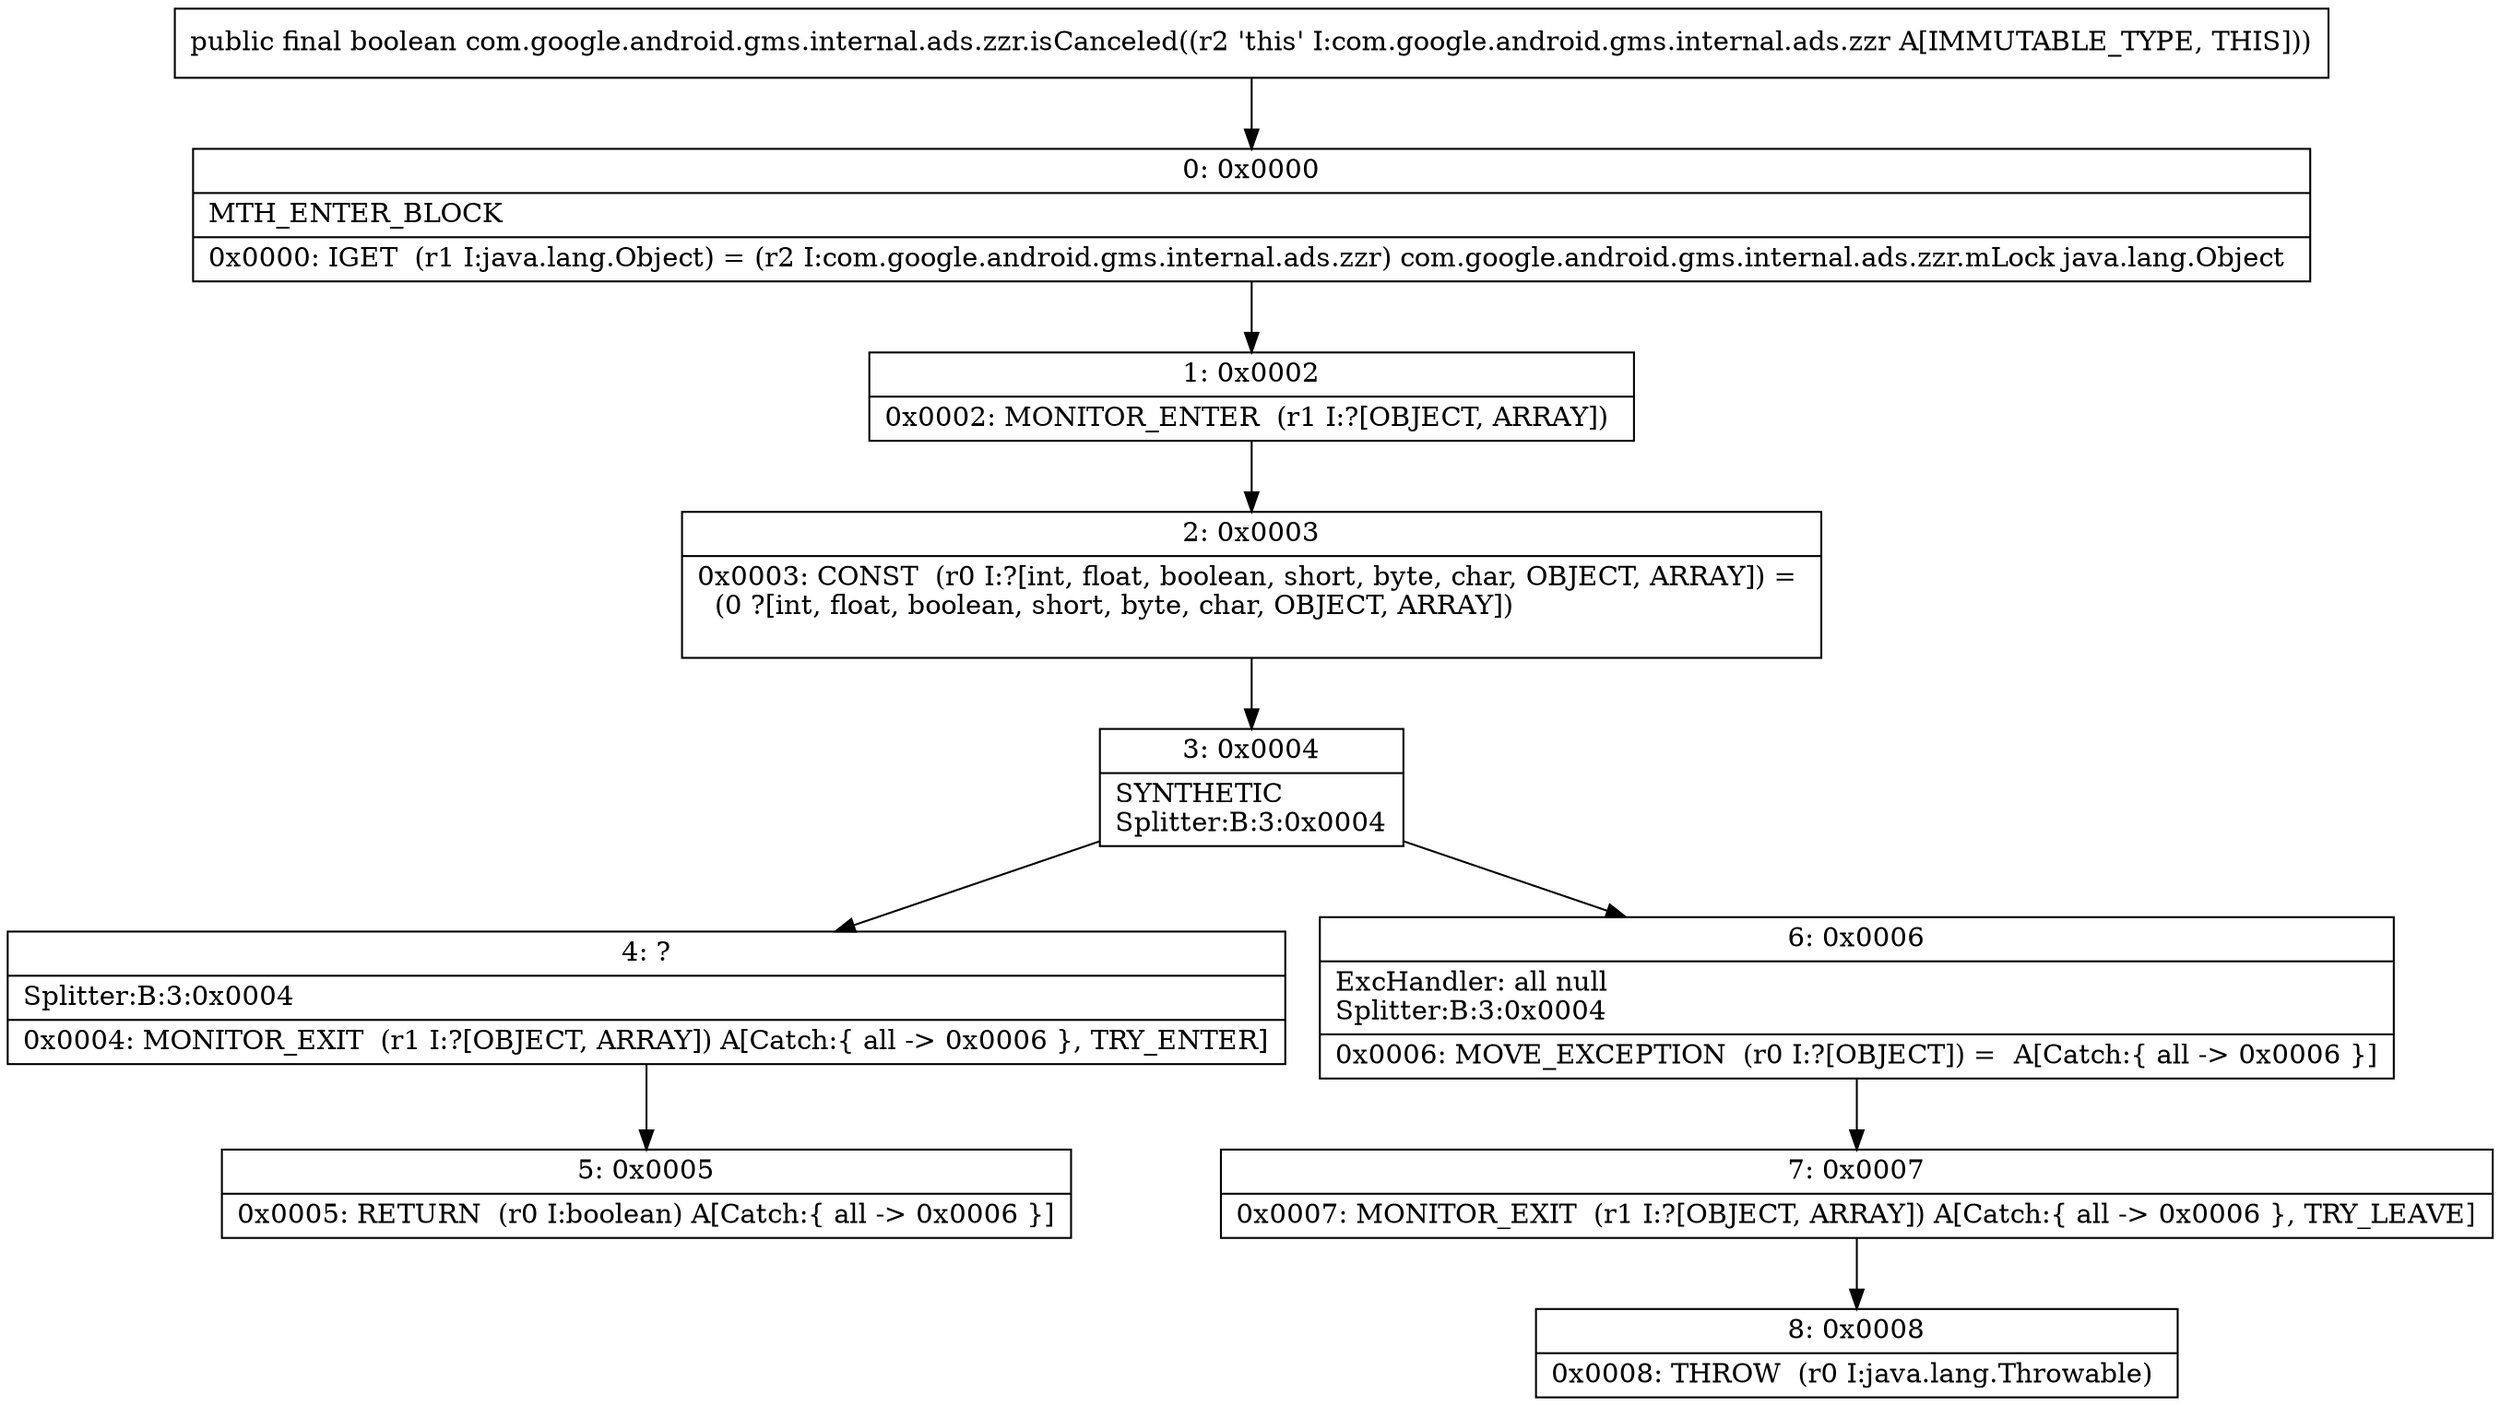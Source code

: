 digraph "CFG forcom.google.android.gms.internal.ads.zzr.isCanceled()Z" {
Node_0 [shape=record,label="{0\:\ 0x0000|MTH_ENTER_BLOCK\l|0x0000: IGET  (r1 I:java.lang.Object) = (r2 I:com.google.android.gms.internal.ads.zzr) com.google.android.gms.internal.ads.zzr.mLock java.lang.Object \l}"];
Node_1 [shape=record,label="{1\:\ 0x0002|0x0002: MONITOR_ENTER  (r1 I:?[OBJECT, ARRAY]) \l}"];
Node_2 [shape=record,label="{2\:\ 0x0003|0x0003: CONST  (r0 I:?[int, float, boolean, short, byte, char, OBJECT, ARRAY]) = \l  (0 ?[int, float, boolean, short, byte, char, OBJECT, ARRAY])\l \l}"];
Node_3 [shape=record,label="{3\:\ 0x0004|SYNTHETIC\lSplitter:B:3:0x0004\l}"];
Node_4 [shape=record,label="{4\:\ ?|Splitter:B:3:0x0004\l|0x0004: MONITOR_EXIT  (r1 I:?[OBJECT, ARRAY]) A[Catch:\{ all \-\> 0x0006 \}, TRY_ENTER]\l}"];
Node_5 [shape=record,label="{5\:\ 0x0005|0x0005: RETURN  (r0 I:boolean) A[Catch:\{ all \-\> 0x0006 \}]\l}"];
Node_6 [shape=record,label="{6\:\ 0x0006|ExcHandler: all null\lSplitter:B:3:0x0004\l|0x0006: MOVE_EXCEPTION  (r0 I:?[OBJECT]) =  A[Catch:\{ all \-\> 0x0006 \}]\l}"];
Node_7 [shape=record,label="{7\:\ 0x0007|0x0007: MONITOR_EXIT  (r1 I:?[OBJECT, ARRAY]) A[Catch:\{ all \-\> 0x0006 \}, TRY_LEAVE]\l}"];
Node_8 [shape=record,label="{8\:\ 0x0008|0x0008: THROW  (r0 I:java.lang.Throwable) \l}"];
MethodNode[shape=record,label="{public final boolean com.google.android.gms.internal.ads.zzr.isCanceled((r2 'this' I:com.google.android.gms.internal.ads.zzr A[IMMUTABLE_TYPE, THIS])) }"];
MethodNode -> Node_0;
Node_0 -> Node_1;
Node_1 -> Node_2;
Node_2 -> Node_3;
Node_3 -> Node_4;
Node_3 -> Node_6;
Node_4 -> Node_5;
Node_6 -> Node_7;
Node_7 -> Node_8;
}

